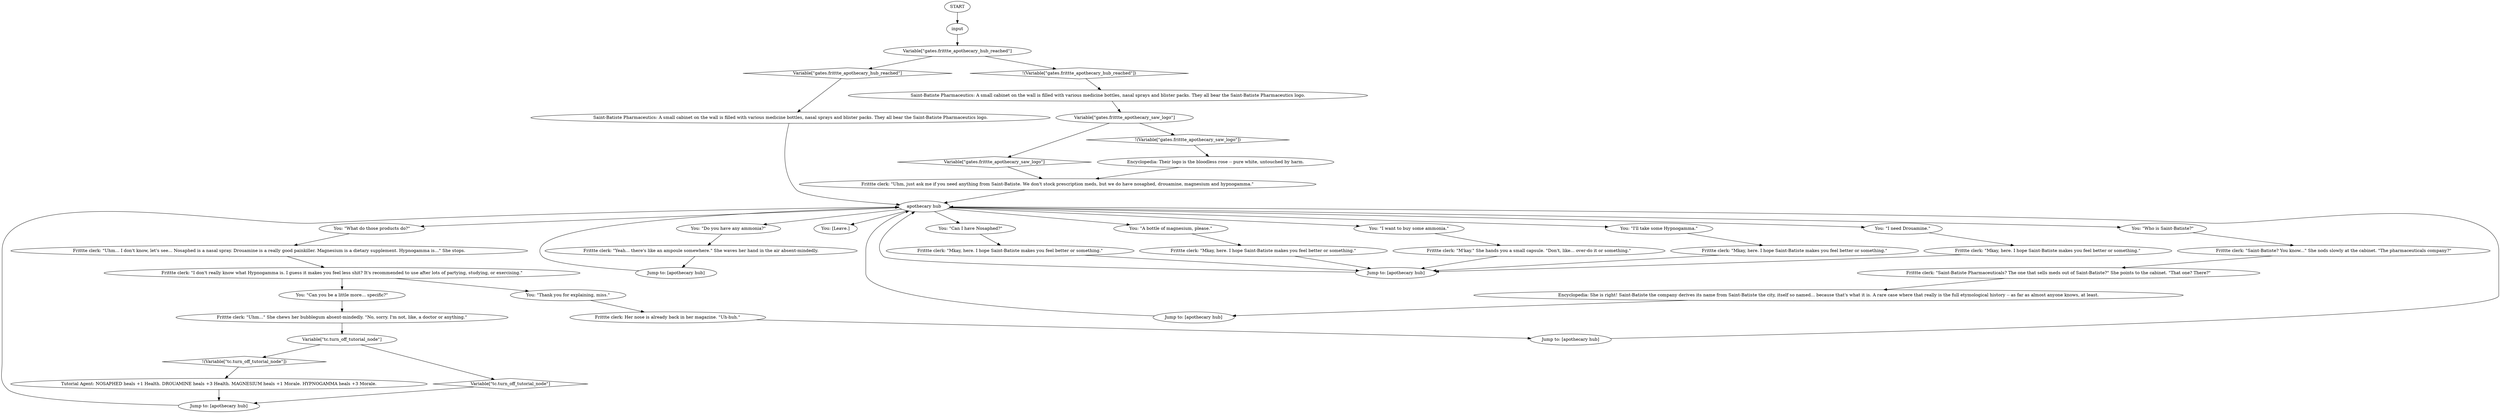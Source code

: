 # FRITTE / APOTHECARY
# A small cabinet on the wall, right next to the posters.
# ==================================================
digraph G {
	  0 [label="START"];
	  1 [label="input"];
	  2 [label="You: \"A bottle of magnesium, please.\""];
	  3 [label="You: [Leave.]"];
	  4 [label="Frittte clerk: \"Uhm... I don't know, let's see... Nosaphed is a nasal spray. Drouamine is a really good painkiller. Magnesium is a dietary supplement. Hypnogamma is...\" She stops."];
	  5 [label="Frittte clerk: \"Uhm...\" She chews her bubblegum absent-mindedly. \"No, sorry. I'm not, like, a doctor or anything.\""];
	  7 [label="Encyclopedia: She is right! Saint-Batiste the company derives its name from Saint-Batiste the city, itself so named... because that's what it is. A rare case where that really is the full etymological history -- as far as almost anyone knows, at least."];
	  8 [label="Variable[\"gates.frittte_apothecary_hub_reached\"]"];
	  9 [label="Variable[\"gates.frittte_apothecary_hub_reached\"]", shape=diamond];
	  10 [label="!(Variable[\"gates.frittte_apothecary_hub_reached\"])", shape=diamond];
	  11 [label="Variable[\"tc.turn_off_tutorial_node\"]"];
	  12 [label="Variable[\"tc.turn_off_tutorial_node\"]", shape=diamond];
	  13 [label="!(Variable[\"tc.turn_off_tutorial_node\"])", shape=diamond];
	  14 [label="You: \"Can I have Nosaphed?\""];
	  15 [label="You: \"Who is Saint-Batiste?\""];
	  16 [label="You: \"I want to buy some ammonia.\""];
	  17 [label="Frittte clerk: \"Mkay, here. I hope Saint-Batiste makes you feel better or something.\""];
	  18 [label="Variable[\"gates.frittte_apothecary_saw_logo\"]"];
	  19 [label="Variable[\"gates.frittte_apothecary_saw_logo\"]", shape=diamond];
	  20 [label="!(Variable[\"gates.frittte_apothecary_saw_logo\"])", shape=diamond];
	  21 [label="Frittte clerk: \"I don't really know what Hypnogamma is. I guess it makes you feel less shit? It's recommended to use after lots of partying, studying, or exercising.\""];
	  22 [label="You: \"Do you have any ammonia?\""];
	  23 [label="Jump to: [apothecary hub]"];
	  24 [label="You: \"I'll take some Hypnogamma.\""];
	  25 [label="Frittte clerk: \"M'kay.\" She hands you a small capsule. \"Don't, like... over-do it or something.\""];
	  26 [label="Jump to: [apothecary hub]"];
	  27 [label="Frittte clerk: \"Mkay, here. I hope Saint-Batiste makes you feel better or something.\""];
	  28 [label="Frittte clerk: \"Uhm, just ask me if you need anything from Saint-Batiste. We don't stock prescription meds, but we do have nosaphed, drouamine, magnesium and hypnogamma.\""];
	  29 [label="You: \"What do those products do?\""];
	  30 [label="Tutorial Agent: NOSAPHED heals +1 Health. DROUAMINE heals +3 Health. MAGNESIUM heals +1 Morale. HYPNOGAMMA heals +3 Morale."];
	  31 [label="Frittte clerk: Her nose is already back in her magazine. \"Uh-huh.\""];
	  32 [label="Encyclopedia: Their logo is the bloodless rose -- pure white, untouched by harm."];
	  33 [label="Frittte clerk: \"Mkay, here. I hope Saint-Batiste makes you feel better or something.\""];
	  34 [label="Frittte clerk: \"Mkay, here. I hope Saint-Batiste makes you feel better or something.\""];
	  35 [label="Saint-Batiste Pharmaceutics: A small cabinet on the wall is filled with various medicine bottles, nasal sprays and blister packs. They all bear the Saint-Batiste Pharmaceutics logo."];
	  36 [label="Frittte clerk: \"Saint-Batiste? You know...\" She nods slowly at the cabinet. \"The pharmaceuticals company?\""];
	  37 [label="Jump to: [apothecary hub]"];
	  38 [label="You: \"Can you be a little more... specific?\""];
	  39 [label="You: \"Thank you for explaining, miss.\""];
	  40 [label="Frittte clerk: \"Saint-Batiste Pharmaceuticals? The one that sells meds out of Saint-Batiste?\" She points to the cabinet. \"That one? There?\""];
	  41 [label="Frittte clerk: \"Yeah... there's like an ampoule somewhere.\" She waves her hand in the air absent-mindedly."];
	  42 [label="Saint-Batiste Pharmaceutics: A small cabinet on the wall is filled with various medicine bottles, nasal sprays and blister packs. They all bear the Saint-Batiste Pharmaceutics logo."];
	  43 [label="apothecary hub"];
	  44 [label="Jump to: [apothecary hub]"];
	  45 [label="You: \"I need Drouamine.\""];
	  46 [label="Jump to: [apothecary hub]"];
	  0 -> 1
	  1 -> 8
	  2 -> 33
	  4 -> 21
	  5 -> 11
	  7 -> 46
	  8 -> 9
	  8 -> 10
	  9 -> 35
	  10 -> 42
	  11 -> 12
	  11 -> 13
	  12 -> 23
	  13 -> 30
	  14 -> 17
	  15 -> 36
	  16 -> 25
	  17 -> 44
	  18 -> 19
	  18 -> 20
	  19 -> 28
	  20 -> 32
	  21 -> 38
	  21 -> 39
	  22 -> 41
	  23 -> 43
	  24 -> 34
	  25 -> 44
	  26 -> 43
	  27 -> 44
	  28 -> 43
	  29 -> 4
	  30 -> 23
	  31 -> 26
	  32 -> 28
	  33 -> 44
	  34 -> 44
	  35 -> 43
	  36 -> 40
	  37 -> 43
	  38 -> 5
	  39 -> 31
	  40 -> 7
	  41 -> 37
	  42 -> 18
	  43 -> 2
	  43 -> 3
	  43 -> 45
	  43 -> 14
	  43 -> 15
	  43 -> 16
	  43 -> 22
	  43 -> 24
	  43 -> 29
	  44 -> 43
	  45 -> 27
	  46 -> 43
}

